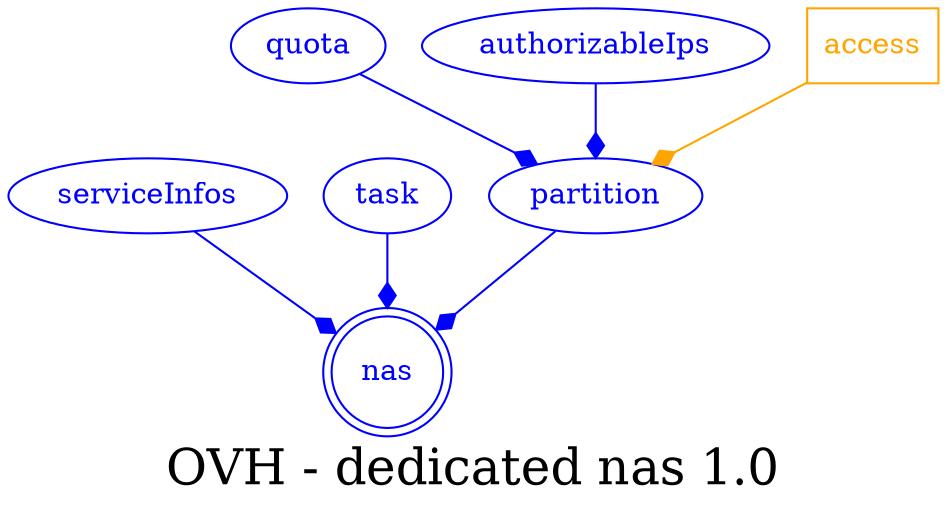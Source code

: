 digraph LexiconGraph {
graph[label="OVH - dedicated nas 1.0", fontsize=24]
splines=true
"nas" [color=blue, fontcolor=blue, shape=doublecircle]
"serviceInfos" -> "nas" [color=blue, fontcolor=blue, arrowhead=diamond, arrowtail=none]
"serviceInfos" [color=blue, fontcolor=blue, shape=ellipse]
"task" -> "nas" [color=blue, fontcolor=blue, arrowhead=diamond, arrowtail=none]
"task" [color=blue, fontcolor=blue, shape=ellipse]
"partition" -> "nas" [color=blue, fontcolor=blue, arrowhead=diamond, arrowtail=none]
"partition" [color=blue, fontcolor=blue, shape=ellipse]
"quota" -> "partition" [color=blue, fontcolor=blue, arrowhead=diamond, arrowtail=none]
"quota" [color=blue, fontcolor=blue, shape=ellipse]
"authorizableIps" -> "partition" [color=blue, fontcolor=blue, arrowhead=diamond, arrowtail=none]
"authorizableIps" [color=blue, fontcolor=blue, shape=ellipse]
"access" [color=orange, fontcolor=orange, shape=box]
"access" -> "partition" [color=orange, fontcolor=orange, arrowhead=diamond, arrowtail=none]
}
